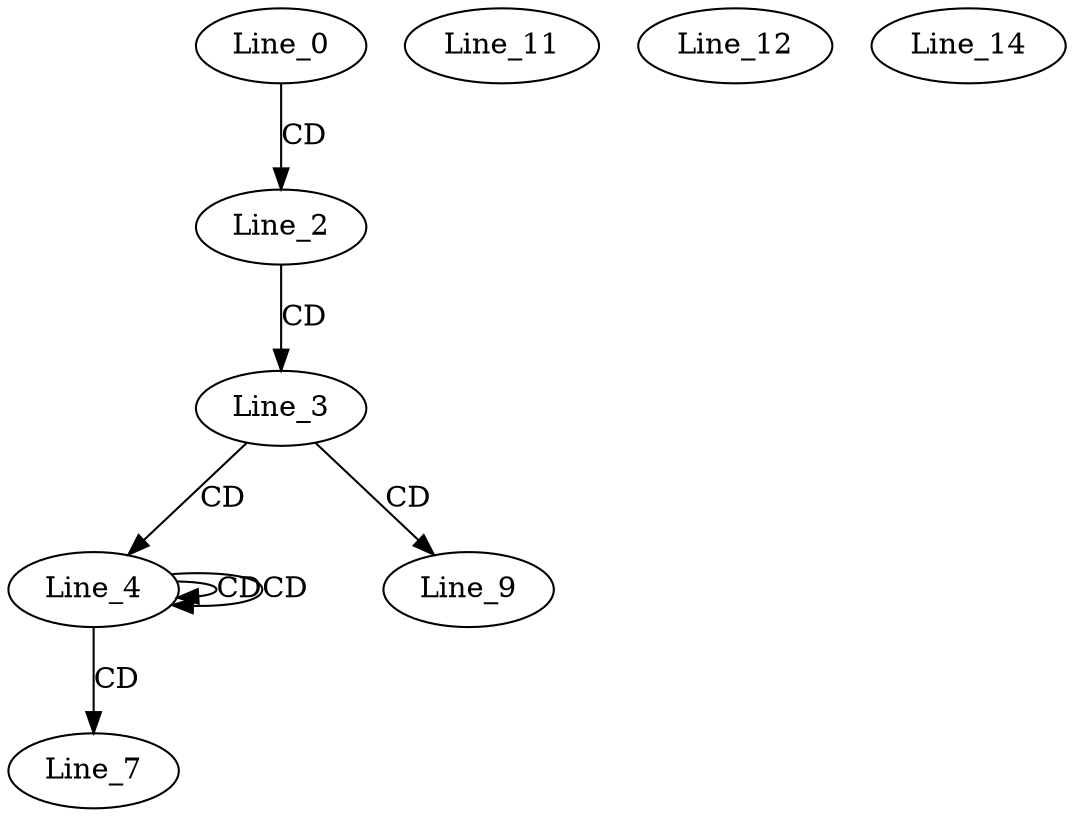 digraph G {
  Line_0;
  Line_2;
  Line_3;
  Line_4;
  Line_4;
  Line_4;
  Line_7;
  Line_7;
  Line_7;
  Line_9;
  Line_11;
  Line_11;
  Line_11;
  Line_11;
  Line_11;
  Line_11;
  Line_12;
  Line_14;
  Line_0 -> Line_2 [ label="CD" ];
  Line_2 -> Line_3 [ label="CD" ];
  Line_3 -> Line_4 [ label="CD" ];
  Line_4 -> Line_4 [ label="CD" ];
  Line_4 -> Line_4 [ label="CD" ];
  Line_4 -> Line_7 [ label="CD" ];
  Line_3 -> Line_9 [ label="CD" ];
}

